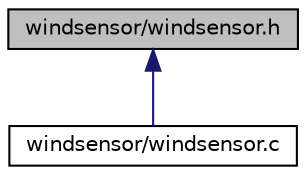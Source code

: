digraph "windsensor/windsensor.h"
{
  edge [fontname="Helvetica",fontsize="10",labelfontname="Helvetica",labelfontsize="10"];
  node [fontname="Helvetica",fontsize="10",shape=record];
  Node1 [label="windsensor/windsensor.h",height=0.2,width=0.4,color="black", fillcolor="grey75", style="filled", fontcolor="black"];
  Node1 -> Node2 [dir="back",color="midnightblue",fontsize="10",style="solid",fontname="Helvetica"];
  Node2 [label="windsensor/windsensor.c",height=0.2,width=0.4,color="black", fillcolor="white", style="filled",URL="$windsensor_8c.html",tooltip="Windsensor driver funcs. "];
}
